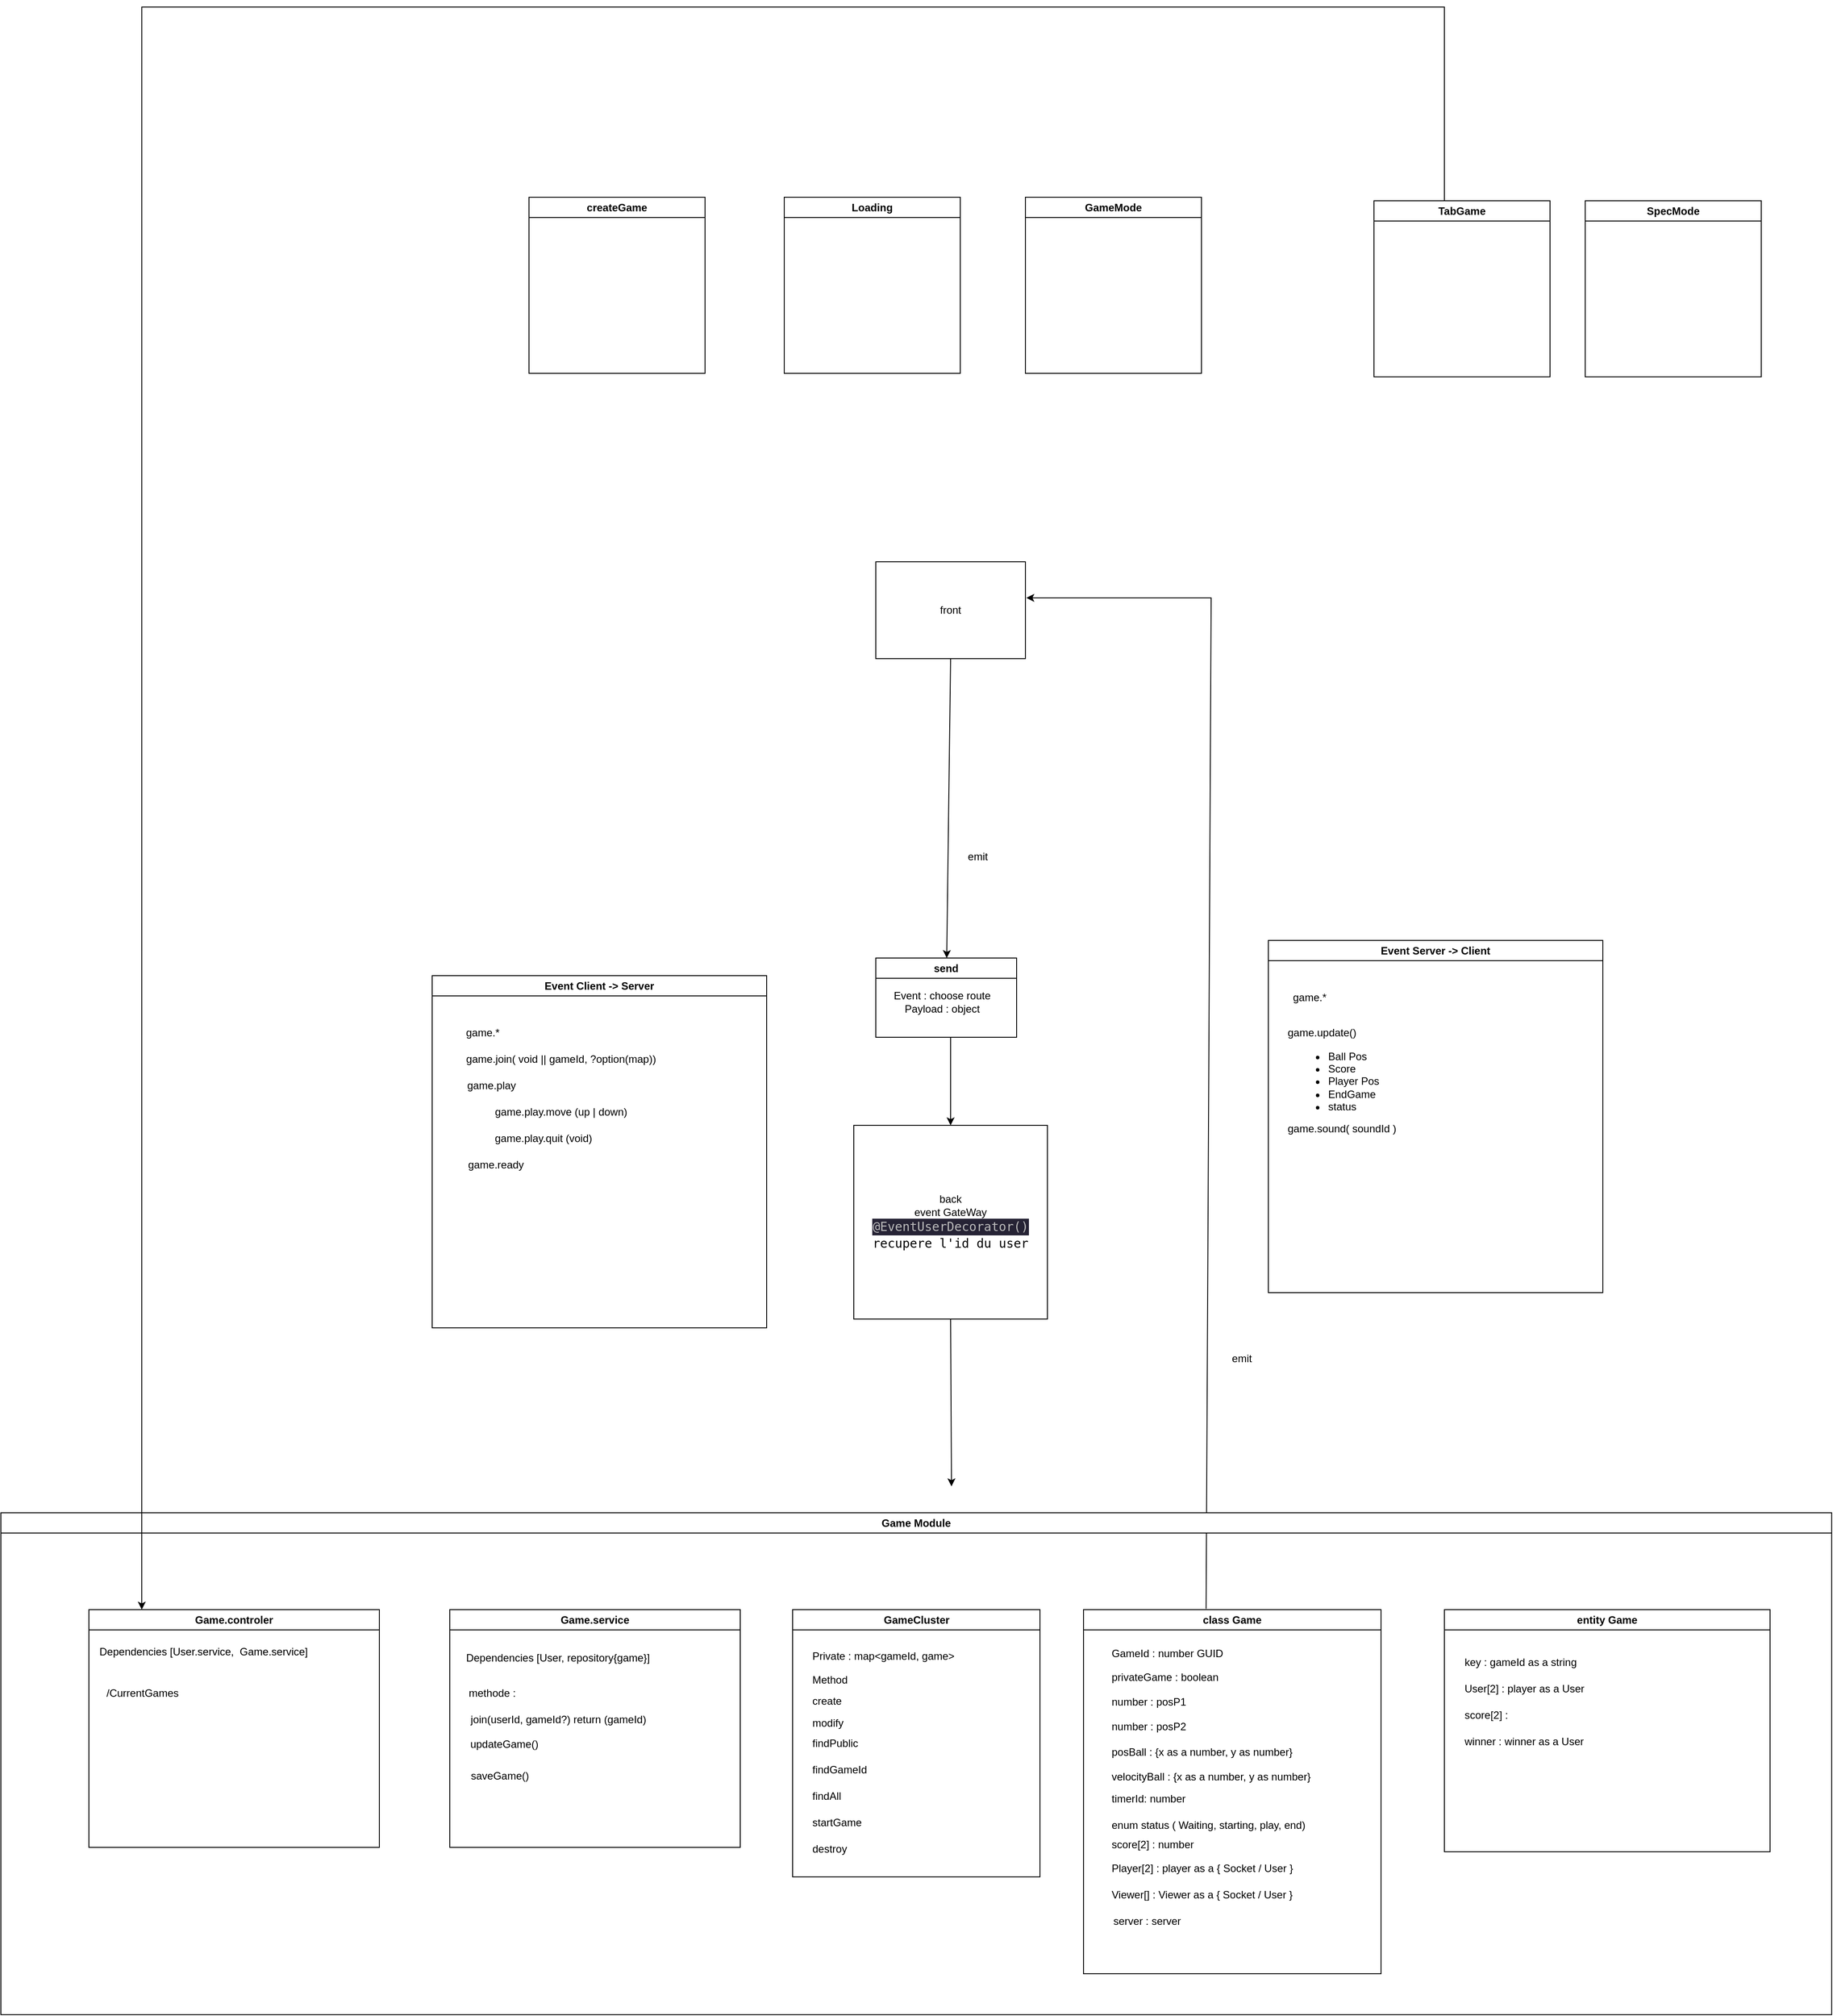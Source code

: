 <mxfile version="21.1.4" type="github">
  <diagram name="Page-1" id="fkJfNyNkWkKWQ3kY6hYl">
    <mxGraphModel dx="3185" dy="2477" grid="1" gridSize="10" guides="1" tooltips="1" connect="1" arrows="1" fold="1" page="1" pageScale="1" pageWidth="827" pageHeight="1169" math="0" shadow="0">
      <root>
        <mxCell id="0" />
        <mxCell id="1" parent="0" />
        <mxCell id="iQ9Q4hPy6sdmXpYKyvZ4-1" value="front" style="rounded=0;whiteSpace=wrap;html=1;" parent="1" vertex="1">
          <mxGeometry x="544" y="-270" width="170" height="110" as="geometry" />
        </mxCell>
        <mxCell id="iQ9Q4hPy6sdmXpYKyvZ4-2" value="back&lt;br&gt;event GateWay&lt;br&gt;&lt;div style=&quot;color: rgb(187, 187, 187); background-color: rgb(38, 35, 53); font-family: &amp;quot;Droid Sans Mono&amp;quot;, &amp;quot;monospace&amp;quot;, monospace; font-size: 14px; line-height: 19px;&quot;&gt;@EventUserDecorator()&lt;/div&gt;&lt;div style=&quot;font-family: &amp;quot;Droid Sans Mono&amp;quot;, &amp;quot;monospace&amp;quot;, monospace; font-size: 14px; line-height: 19px;&quot;&gt;&lt;span style=&quot;background-color: rgb(255, 255, 255);&quot;&gt;recupere l&#39;id du user&lt;/span&gt;&lt;/div&gt;" style="whiteSpace=wrap;html=1;aspect=fixed;" parent="1" vertex="1">
          <mxGeometry x="519" y="370" width="220" height="220" as="geometry" />
        </mxCell>
        <mxCell id="iQ9Q4hPy6sdmXpYKyvZ4-5" value="" style="endArrow=classic;html=1;rounded=0;entryX=0.5;entryY=0;entryDx=0;entryDy=0;" parent="1" target="iQ9Q4hPy6sdmXpYKyvZ4-2" edge="1">
          <mxGeometry width="50" height="50" relative="1" as="geometry">
            <mxPoint x="629" y="270" as="sourcePoint" />
            <mxPoint x="620" y="570" as="targetPoint" />
          </mxGeometry>
        </mxCell>
        <mxCell id="iQ9Q4hPy6sdmXpYKyvZ4-7" value="send" style="swimlane;whiteSpace=wrap;html=1;" parent="1" vertex="1">
          <mxGeometry x="544" y="180" width="160" height="90" as="geometry" />
        </mxCell>
        <mxCell id="iQ9Q4hPy6sdmXpYKyvZ4-9" value="Event : choose route&lt;br&gt;Payload : object" style="text;html=1;align=center;verticalAlign=middle;resizable=0;points=[];autosize=1;strokeColor=none;fillColor=none;" parent="iQ9Q4hPy6sdmXpYKyvZ4-7" vertex="1">
          <mxGeometry x="10" y="30" width="130" height="40" as="geometry" />
        </mxCell>
        <mxCell id="iQ9Q4hPy6sdmXpYKyvZ4-12" value="Event Client -&amp;gt; Server" style="swimlane;whiteSpace=wrap;html=1;" parent="1" vertex="1">
          <mxGeometry x="40" y="200" width="380" height="400" as="geometry" />
        </mxCell>
        <mxCell id="iQ9Q4hPy6sdmXpYKyvZ4-15" value="game.*" style="text;html=1;align=center;verticalAlign=middle;resizable=0;points=[];autosize=1;strokeColor=none;fillColor=none;" parent="iQ9Q4hPy6sdmXpYKyvZ4-12" vertex="1">
          <mxGeometry x="27" y="50" width="60" height="30" as="geometry" />
        </mxCell>
        <mxCell id="iQ9Q4hPy6sdmXpYKyvZ4-19" value="game.join( void || gameId, ?option(map))" style="text;html=1;align=center;verticalAlign=middle;resizable=0;points=[];autosize=1;strokeColor=none;fillColor=none;" parent="iQ9Q4hPy6sdmXpYKyvZ4-12" vertex="1">
          <mxGeometry x="26" y="80" width="240" height="30" as="geometry" />
        </mxCell>
        <mxCell id="iQ9Q4hPy6sdmXpYKyvZ4-21" value="game.play" style="text;html=1;align=center;verticalAlign=middle;resizable=0;points=[];autosize=1;strokeColor=none;fillColor=none;" parent="iQ9Q4hPy6sdmXpYKyvZ4-12" vertex="1">
          <mxGeometry x="27" y="110" width="80" height="30" as="geometry" />
        </mxCell>
        <mxCell id="iQ9Q4hPy6sdmXpYKyvZ4-22" value="game.play.move (up | down)" style="text;html=1;align=center;verticalAlign=middle;resizable=0;points=[];autosize=1;strokeColor=none;fillColor=none;" parent="iQ9Q4hPy6sdmXpYKyvZ4-12" vertex="1">
          <mxGeometry x="61" y="140" width="170" height="30" as="geometry" />
        </mxCell>
        <mxCell id="iQ9Q4hPy6sdmXpYKyvZ4-23" value="game.play.quit (void)" style="text;html=1;align=center;verticalAlign=middle;resizable=0;points=[];autosize=1;strokeColor=none;fillColor=none;" parent="iQ9Q4hPy6sdmXpYKyvZ4-12" vertex="1">
          <mxGeometry x="61" y="170" width="130" height="30" as="geometry" />
        </mxCell>
        <mxCell id="SIauwAjxDsFDXvZKgyOY-30" value="game.ready" style="text;html=1;align=center;verticalAlign=middle;resizable=0;points=[];autosize=1;strokeColor=none;fillColor=none;" vertex="1" parent="iQ9Q4hPy6sdmXpYKyvZ4-12">
          <mxGeometry x="27" y="200" width="90" height="30" as="geometry" />
        </mxCell>
        <mxCell id="iQ9Q4hPy6sdmXpYKyvZ4-24" value="" style="endArrow=classic;html=1;rounded=0;exitX=0.5;exitY=1;exitDx=0;exitDy=0;" parent="1" source="iQ9Q4hPy6sdmXpYKyvZ4-2" edge="1">
          <mxGeometry width="50" height="50" relative="1" as="geometry">
            <mxPoint x="570" y="680" as="sourcePoint" />
            <mxPoint x="630" y="780" as="targetPoint" />
          </mxGeometry>
        </mxCell>
        <mxCell id="iQ9Q4hPy6sdmXpYKyvZ4-79" value="" style="endArrow=classic;html=1;rounded=0;exitX=0.412;exitY=-0.002;exitDx=0;exitDy=0;exitPerimeter=0;" parent="1" edge="1" source="iQ9Q4hPy6sdmXpYKyvZ4-58">
          <mxGeometry width="50" height="50" relative="1" as="geometry">
            <mxPoint x="930" y="850" as="sourcePoint" />
            <mxPoint x="715" y="-229" as="targetPoint" />
            <Array as="points">
              <mxPoint x="925" y="-229" />
            </Array>
          </mxGeometry>
        </mxCell>
        <mxCell id="iQ9Q4hPy6sdmXpYKyvZ4-81" value="" style="endArrow=classic;html=1;rounded=0;exitX=0.5;exitY=1;exitDx=0;exitDy=0;" parent="1" source="iQ9Q4hPy6sdmXpYKyvZ4-1" target="iQ9Q4hPy6sdmXpYKyvZ4-7" edge="1">
          <mxGeometry width="50" height="50" relative="1" as="geometry">
            <mxPoint x="620" y="150" as="sourcePoint" />
            <mxPoint x="670" y="100" as="targetPoint" />
          </mxGeometry>
        </mxCell>
        <mxCell id="iQ9Q4hPy6sdmXpYKyvZ4-91" value="Event Server -&amp;gt; Client" style="swimlane;whiteSpace=wrap;html=1;" parent="1" vertex="1">
          <mxGeometry x="990" y="160" width="380" height="400" as="geometry" />
        </mxCell>
        <mxCell id="iQ9Q4hPy6sdmXpYKyvZ4-92" value="game.*" style="text;html=1;align=left;verticalAlign=middle;resizable=0;points=[];autosize=1;strokeColor=none;fillColor=none;" parent="iQ9Q4hPy6sdmXpYKyvZ4-91" vertex="1">
          <mxGeometry x="26" y="50" width="60" height="30" as="geometry" />
        </mxCell>
        <mxCell id="iQ9Q4hPy6sdmXpYKyvZ4-101" value="game.update()&lt;span style=&quot;white-space: pre;&quot;&gt; &lt;/span&gt;" style="text;html=1;align=left;verticalAlign=middle;resizable=0;points=[];autosize=1;strokeColor=none;fillColor=none;" parent="iQ9Q4hPy6sdmXpYKyvZ4-91" vertex="1">
          <mxGeometry x="20" y="90" width="100" height="30" as="geometry" />
        </mxCell>
        <mxCell id="iQ9Q4hPy6sdmXpYKyvZ4-102" value="&lt;ul&gt;&lt;li&gt;Ball Pos&lt;/li&gt;&lt;li&gt;Score&lt;/li&gt;&lt;li&gt;Player Pos&lt;/li&gt;&lt;li&gt;EndGame&lt;/li&gt;&lt;li&gt;status&lt;/li&gt;&lt;/ul&gt;" style="text;html=1;align=left;verticalAlign=middle;resizable=0;points=[];autosize=1;strokeColor=none;fillColor=none;" parent="iQ9Q4hPy6sdmXpYKyvZ4-91" vertex="1">
          <mxGeometry x="26" y="105" width="120" height="110" as="geometry" />
        </mxCell>
        <mxCell id="iQ9Q4hPy6sdmXpYKyvZ4-103" value="game.sound( soundId )&lt;span style=&quot;white-space: pre;&quot;&gt; &lt;/span&gt;" style="text;html=1;align=left;verticalAlign=middle;resizable=0;points=[];autosize=1;strokeColor=none;fillColor=none;" parent="iQ9Q4hPy6sdmXpYKyvZ4-91" vertex="1">
          <mxGeometry x="20" y="199" width="160" height="30" as="geometry" />
        </mxCell>
        <mxCell id="SIauwAjxDsFDXvZKgyOY-3" value="Game Module" style="swimlane;whiteSpace=wrap;html=1;" vertex="1" parent="1">
          <mxGeometry x="-450" y="810" width="2080" height="570" as="geometry" />
        </mxCell>
        <mxCell id="iQ9Q4hPy6sdmXpYKyvZ4-30" value="GameCluster" style="swimlane;whiteSpace=wrap;html=1;startSize=23;" parent="SIauwAjxDsFDXvZKgyOY-3" vertex="1">
          <mxGeometry x="899.5" y="110" width="281" height="303.5" as="geometry" />
        </mxCell>
        <mxCell id="iQ9Q4hPy6sdmXpYKyvZ4-34" value="create" style="text;html=1;strokeColor=none;fillColor=none;align=left;verticalAlign=middle;whiteSpace=wrap;rounded=0;" parent="iQ9Q4hPy6sdmXpYKyvZ4-30" vertex="1">
          <mxGeometry x="20" y="88.5" width="60" height="30" as="geometry" />
        </mxCell>
        <mxCell id="iQ9Q4hPy6sdmXpYKyvZ4-36" value="modify" style="text;html=1;strokeColor=none;fillColor=none;align=left;verticalAlign=middle;whiteSpace=wrap;rounded=0;" parent="iQ9Q4hPy6sdmXpYKyvZ4-30" vertex="1">
          <mxGeometry x="20" y="113.5" width="60" height="30" as="geometry" />
        </mxCell>
        <mxCell id="iQ9Q4hPy6sdmXpYKyvZ4-37" value="findPublic" style="text;html=1;strokeColor=none;fillColor=none;align=left;verticalAlign=middle;whiteSpace=wrap;rounded=0;" parent="iQ9Q4hPy6sdmXpYKyvZ4-30" vertex="1">
          <mxGeometry x="20" y="137.5" width="60" height="29" as="geometry" />
        </mxCell>
        <mxCell id="iQ9Q4hPy6sdmXpYKyvZ4-38" value="findGameId" style="text;html=1;strokeColor=none;fillColor=none;align=left;verticalAlign=middle;whiteSpace=wrap;rounded=0;" parent="iQ9Q4hPy6sdmXpYKyvZ4-30" vertex="1">
          <mxGeometry x="20" y="166.5" width="60" height="30" as="geometry" />
        </mxCell>
        <mxCell id="iQ9Q4hPy6sdmXpYKyvZ4-39" value="destroy" style="text;html=1;strokeColor=none;fillColor=none;align=left;verticalAlign=middle;whiteSpace=wrap;rounded=0;" parent="iQ9Q4hPy6sdmXpYKyvZ4-30" vertex="1">
          <mxGeometry x="20" y="256.5" width="60" height="30" as="geometry" />
        </mxCell>
        <mxCell id="iQ9Q4hPy6sdmXpYKyvZ4-41" value="Method" style="text;html=1;strokeColor=none;fillColor=none;align=left;verticalAlign=middle;whiteSpace=wrap;rounded=0;" parent="iQ9Q4hPy6sdmXpYKyvZ4-30" vertex="1">
          <mxGeometry x="20" y="69.5" width="100" height="20" as="geometry" />
        </mxCell>
        <mxCell id="iQ9Q4hPy6sdmXpYKyvZ4-55" value="startGame" style="text;html=1;strokeColor=none;fillColor=none;align=left;verticalAlign=middle;whiteSpace=wrap;rounded=0;" parent="iQ9Q4hPy6sdmXpYKyvZ4-30" vertex="1">
          <mxGeometry x="20" y="226.5" width="60" height="30" as="geometry" />
        </mxCell>
        <mxCell id="iQ9Q4hPy6sdmXpYKyvZ4-62" value="Private : map&amp;lt;gameId, game&amp;gt;" style="text;html=1;strokeColor=none;fillColor=none;align=left;verticalAlign=middle;whiteSpace=wrap;rounded=0;" parent="iQ9Q4hPy6sdmXpYKyvZ4-30" vertex="1">
          <mxGeometry x="20" y="28" width="180" height="50" as="geometry" />
        </mxCell>
        <mxCell id="iQ9Q4hPy6sdmXpYKyvZ4-76" value="findAll" style="text;html=1;strokeColor=none;fillColor=none;align=left;verticalAlign=middle;whiteSpace=wrap;rounded=0;" parent="iQ9Q4hPy6sdmXpYKyvZ4-30" vertex="1">
          <mxGeometry x="20" y="196.5" width="60" height="30" as="geometry" />
        </mxCell>
        <mxCell id="iQ9Q4hPy6sdmXpYKyvZ4-4" value="Game.service" style="swimlane;whiteSpace=wrap;html=1;" parent="SIauwAjxDsFDXvZKgyOY-3" vertex="1">
          <mxGeometry x="510" y="110" width="330" height="270" as="geometry">
            <mxRectangle x="600" y="270" width="120" height="30" as="alternateBounds" />
          </mxGeometry>
        </mxCell>
        <mxCell id="iQ9Q4hPy6sdmXpYKyvZ4-28" value="methode :&amp;nbsp;" style="text;html=1;strokeColor=none;fillColor=none;align=center;verticalAlign=middle;whiteSpace=wrap;rounded=0;" parent="iQ9Q4hPy6sdmXpYKyvZ4-4" vertex="1">
          <mxGeometry x="20" y="80" width="60" height="30" as="geometry" />
        </mxCell>
        <mxCell id="iQ9Q4hPy6sdmXpYKyvZ4-33" value="Dependencies [User, repository{game}]" style="text;html=1;strokeColor=none;fillColor=none;align=center;verticalAlign=middle;whiteSpace=wrap;rounded=0;" parent="iQ9Q4hPy6sdmXpYKyvZ4-4" vertex="1">
          <mxGeometry x="-10" y="40" width="266" height="30" as="geometry" />
        </mxCell>
        <mxCell id="iQ9Q4hPy6sdmXpYKyvZ4-35" value="join(userId, gameId?) return (gameId)" style="text;html=1;strokeColor=none;fillColor=none;align=center;verticalAlign=middle;whiteSpace=wrap;rounded=0;" parent="iQ9Q4hPy6sdmXpYKyvZ4-4" vertex="1">
          <mxGeometry x="6.5" y="110" width="233" height="30" as="geometry" />
        </mxCell>
        <mxCell id="iQ9Q4hPy6sdmXpYKyvZ4-40" value="saveGame()" style="text;html=1;strokeColor=none;fillColor=none;align=center;verticalAlign=middle;whiteSpace=wrap;rounded=0;" parent="iQ9Q4hPy6sdmXpYKyvZ4-4" vertex="1">
          <mxGeometry x="-13" y="163.5" width="140" height="50" as="geometry" />
        </mxCell>
        <mxCell id="iQ9Q4hPy6sdmXpYKyvZ4-63" value="updateGame()" style="text;html=1;strokeColor=none;fillColor=none;align=center;verticalAlign=middle;whiteSpace=wrap;rounded=0;" parent="iQ9Q4hPy6sdmXpYKyvZ4-4" vertex="1">
          <mxGeometry x="-13" y="140" width="150" height="26.5" as="geometry" />
        </mxCell>
        <mxCell id="iQ9Q4hPy6sdmXpYKyvZ4-58" value="class Game" style="swimlane;whiteSpace=wrap;html=1;" parent="SIauwAjxDsFDXvZKgyOY-3" vertex="1">
          <mxGeometry x="1230" y="110" width="338" height="413.5" as="geometry" />
        </mxCell>
        <mxCell id="iQ9Q4hPy6sdmXpYKyvZ4-53" value="posBall : {x as a number, y as number}&amp;nbsp;" style="text;html=1;align=left;verticalAlign=middle;resizable=0;points=[];autosize=1;strokeColor=none;fillColor=none;" parent="iQ9Q4hPy6sdmXpYKyvZ4-58" vertex="1">
          <mxGeometry x="30" y="147" width="230" height="30" as="geometry" />
        </mxCell>
        <mxCell id="iQ9Q4hPy6sdmXpYKyvZ4-51" value="&lt;br&gt;number : posP1&amp;nbsp;" style="text;html=1;align=left;verticalAlign=middle;resizable=0;points=[];autosize=1;strokeColor=none;fillColor=none;" parent="iQ9Q4hPy6sdmXpYKyvZ4-58" vertex="1">
          <mxGeometry x="30" y="77" width="110" height="40" as="geometry" />
        </mxCell>
        <mxCell id="iQ9Q4hPy6sdmXpYKyvZ4-52" value="&lt;br&gt;number : posP2&amp;nbsp;" style="text;html=1;align=left;verticalAlign=middle;resizable=0;points=[];autosize=1;strokeColor=none;fillColor=none;" parent="iQ9Q4hPy6sdmXpYKyvZ4-58" vertex="1">
          <mxGeometry x="30" y="105" width="110" height="40" as="geometry" />
        </mxCell>
        <mxCell id="iQ9Q4hPy6sdmXpYKyvZ4-54" value="timerId: number" style="text;html=1;align=left;verticalAlign=middle;resizable=0;points=[];autosize=1;strokeColor=none;fillColor=none;" parent="iQ9Q4hPy6sdmXpYKyvZ4-58" vertex="1">
          <mxGeometry x="30" y="200" width="110" height="30" as="geometry" />
        </mxCell>
        <mxCell id="iQ9Q4hPy6sdmXpYKyvZ4-64" value="privateGame : boolean&lt;br&gt;" style="text;html=1;align=left;verticalAlign=middle;resizable=0;points=[];autosize=1;strokeColor=none;fillColor=none;" parent="iQ9Q4hPy6sdmXpYKyvZ4-58" vertex="1">
          <mxGeometry x="30" y="62" width="140" height="30" as="geometry" />
        </mxCell>
        <mxCell id="iQ9Q4hPy6sdmXpYKyvZ4-65" value="enum status ( Waiting, starting, play, end)" style="text;html=1;align=left;verticalAlign=middle;resizable=0;points=[];autosize=1;strokeColor=none;fillColor=none;" parent="iQ9Q4hPy6sdmXpYKyvZ4-58" vertex="1">
          <mxGeometry x="30" y="230" width="240" height="30" as="geometry" />
        </mxCell>
        <mxCell id="iQ9Q4hPy6sdmXpYKyvZ4-73" value="velocityBall : {x as a number, y as number}&amp;nbsp;" style="text;html=1;align=left;verticalAlign=middle;resizable=0;points=[];autosize=1;strokeColor=none;fillColor=none;" parent="iQ9Q4hPy6sdmXpYKyvZ4-58" vertex="1">
          <mxGeometry x="30" y="175" width="250" height="30" as="geometry" />
        </mxCell>
        <mxCell id="SIauwAjxDsFDXvZKgyOY-11" value="GameId : number GUID" style="text;html=1;strokeColor=none;fillColor=none;align=left;verticalAlign=middle;whiteSpace=wrap;rounded=0;" vertex="1" parent="iQ9Q4hPy6sdmXpYKyvZ4-58">
          <mxGeometry x="30" y="32" width="160.5" height="36" as="geometry" />
        </mxCell>
        <mxCell id="SIauwAjxDsFDXvZKgyOY-27" value="score[2] : number" style="text;html=1;strokeColor=none;fillColor=none;align=left;verticalAlign=middle;whiteSpace=wrap;rounded=0;" vertex="1" parent="iQ9Q4hPy6sdmXpYKyvZ4-58">
          <mxGeometry x="30" y="252" width="140.5" height="30" as="geometry" />
        </mxCell>
        <mxCell id="iQ9Q4hPy6sdmXpYKyvZ4-50" value="Player[2] : player as a { Socket / User }" style="text;html=1;align=left;verticalAlign=middle;resizable=0;points=[];autosize=1;strokeColor=none;fillColor=none;" parent="iQ9Q4hPy6sdmXpYKyvZ4-58" vertex="1">
          <mxGeometry x="30" y="279" width="230" height="30" as="geometry" />
        </mxCell>
        <mxCell id="SIauwAjxDsFDXvZKgyOY-29" value="Viewer[] : Viewer as a { Socket / User }" style="text;html=1;align=left;verticalAlign=middle;resizable=0;points=[];autosize=1;strokeColor=none;fillColor=none;" vertex="1" parent="iQ9Q4hPy6sdmXpYKyvZ4-58">
          <mxGeometry x="30" y="309" width="230" height="30" as="geometry" />
        </mxCell>
        <mxCell id="SIauwAjxDsFDXvZKgyOY-32" value="server : server" style="text;html=1;align=left;verticalAlign=middle;resizable=0;points=[];autosize=1;strokeColor=none;fillColor=none;" vertex="1" parent="iQ9Q4hPy6sdmXpYKyvZ4-58">
          <mxGeometry x="32" y="339" width="100" height="30" as="geometry" />
        </mxCell>
        <mxCell id="iQ9Q4hPy6sdmXpYKyvZ4-42" value="entity Game" style="swimlane;whiteSpace=wrap;html=1;startSize=23;" parent="SIauwAjxDsFDXvZKgyOY-3" vertex="1">
          <mxGeometry x="1640" y="110" width="370" height="275" as="geometry" />
        </mxCell>
        <mxCell id="iQ9Q4hPy6sdmXpYKyvZ4-49" value="key : gameId as a string" style="text;html=1;align=left;verticalAlign=middle;resizable=0;points=[];autosize=1;strokeColor=none;fillColor=none;" parent="iQ9Q4hPy6sdmXpYKyvZ4-42" vertex="1">
          <mxGeometry x="21" y="45" width="150" height="30" as="geometry" />
        </mxCell>
        <mxCell id="iQ9Q4hPy6sdmXpYKyvZ4-56" value="score[2] :&amp;nbsp;" style="text;html=1;align=left;verticalAlign=middle;resizable=0;points=[];autosize=1;strokeColor=none;fillColor=none;" parent="iQ9Q4hPy6sdmXpYKyvZ4-42" vertex="1">
          <mxGeometry x="21" y="105" width="80" height="30" as="geometry" />
        </mxCell>
        <mxCell id="iQ9Q4hPy6sdmXpYKyvZ4-57" value="winner : winner as a User&amp;nbsp;" style="text;html=1;align=left;verticalAlign=middle;resizable=0;points=[];autosize=1;strokeColor=none;fillColor=none;" parent="iQ9Q4hPy6sdmXpYKyvZ4-42" vertex="1">
          <mxGeometry x="21" y="135" width="160" height="30" as="geometry" />
        </mxCell>
        <mxCell id="SIauwAjxDsFDXvZKgyOY-28" value="User[2] : player as a User" style="text;html=1;align=left;verticalAlign=middle;resizable=0;points=[];autosize=1;strokeColor=none;fillColor=none;" vertex="1" parent="iQ9Q4hPy6sdmXpYKyvZ4-42">
          <mxGeometry x="21" y="75" width="160" height="30" as="geometry" />
        </mxCell>
        <mxCell id="SIauwAjxDsFDXvZKgyOY-46" value="Game.controler" style="swimlane;whiteSpace=wrap;html=1;" vertex="1" parent="SIauwAjxDsFDXvZKgyOY-3">
          <mxGeometry x="100" y="110" width="330" height="270" as="geometry">
            <mxRectangle x="600" y="270" width="120" height="30" as="alternateBounds" />
          </mxGeometry>
        </mxCell>
        <mxCell id="SIauwAjxDsFDXvZKgyOY-48" value="Dependencies [User.service,&amp;nbsp; Game.service]" style="text;html=1;strokeColor=none;fillColor=none;align=left;verticalAlign=middle;whiteSpace=wrap;rounded=0;" vertex="1" parent="SIauwAjxDsFDXvZKgyOY-46">
          <mxGeometry x="10" y="30" width="310" height="35" as="geometry" />
        </mxCell>
        <mxCell id="SIauwAjxDsFDXvZKgyOY-55" value="/CurrentGames" style="text;html=1;strokeColor=none;fillColor=none;align=left;verticalAlign=middle;whiteSpace=wrap;rounded=0;" vertex="1" parent="SIauwAjxDsFDXvZKgyOY-46">
          <mxGeometry x="18" y="80" width="80" height="30" as="geometry" />
        </mxCell>
        <mxCell id="SIauwAjxDsFDXvZKgyOY-33" value="emit" style="text;html=1;strokeColor=none;fillColor=none;align=center;verticalAlign=middle;whiteSpace=wrap;rounded=0;" vertex="1" parent="1">
          <mxGeometry x="930" y="620" width="60" height="30" as="geometry" />
        </mxCell>
        <mxCell id="SIauwAjxDsFDXvZKgyOY-34" value="emit" style="text;html=1;strokeColor=none;fillColor=none;align=center;verticalAlign=middle;whiteSpace=wrap;rounded=0;" vertex="1" parent="1">
          <mxGeometry x="630" y="50" width="60" height="30" as="geometry" />
        </mxCell>
        <mxCell id="SIauwAjxDsFDXvZKgyOY-35" value="createGame" style="swimlane;whiteSpace=wrap;html=1;" vertex="1" parent="1">
          <mxGeometry x="150" y="-684" width="200" height="200" as="geometry" />
        </mxCell>
        <mxCell id="SIauwAjxDsFDXvZKgyOY-37" value="Loading" style="swimlane;whiteSpace=wrap;html=1;" vertex="1" parent="1">
          <mxGeometry x="440" y="-684" width="200" height="200" as="geometry" />
        </mxCell>
        <mxCell id="SIauwAjxDsFDXvZKgyOY-38" value="GameMode" style="swimlane;whiteSpace=wrap;html=1;" vertex="1" parent="1">
          <mxGeometry x="714" y="-684" width="200" height="200" as="geometry" />
        </mxCell>
        <mxCell id="SIauwAjxDsFDXvZKgyOY-57" style="edgeStyle=orthogonalEdgeStyle;rounded=0;orthogonalLoop=1;jettySize=auto;html=1;entryX=0.182;entryY=0;entryDx=0;entryDy=0;entryPerimeter=0;" edge="1" parent="1" source="SIauwAjxDsFDXvZKgyOY-40" target="SIauwAjxDsFDXvZKgyOY-46">
          <mxGeometry relative="1" as="geometry">
            <Array as="points">
              <mxPoint x="1190" y="-900" />
              <mxPoint x="-290" y="-900" />
            </Array>
          </mxGeometry>
        </mxCell>
        <mxCell id="SIauwAjxDsFDXvZKgyOY-39" value="SpecMode" style="swimlane;whiteSpace=wrap;html=1;" vertex="1" parent="1">
          <mxGeometry x="1350" y="-680" width="200" height="200" as="geometry" />
        </mxCell>
        <mxCell id="SIauwAjxDsFDXvZKgyOY-40" value="TabGame" style="swimlane;whiteSpace=wrap;html=1;" vertex="1" parent="1">
          <mxGeometry x="1110" y="-680" width="200" height="200" as="geometry" />
        </mxCell>
      </root>
    </mxGraphModel>
  </diagram>
</mxfile>
